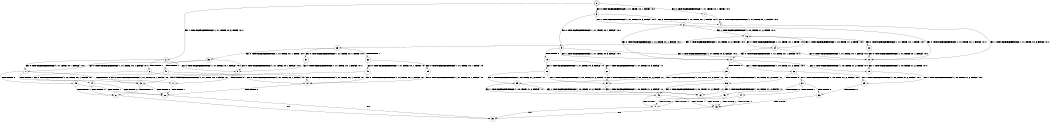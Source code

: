 digraph BCG {
size = "7, 10.5";
center = TRUE;
node [shape = circle];
0 [peripheries = 2];
0 -> 1 [label = "EX !0 !ATOMIC_EXCH_BRANCH (1, +1, TRUE, +0, 1, TRUE) !:0:1:"];
0 -> 2 [label = "EX !1 !ATOMIC_EXCH_BRANCH (1, +1, TRUE, +0, 3, TRUE) !:0:1:"];
0 -> 3 [label = "EX !0 !ATOMIC_EXCH_BRANCH (1, +1, TRUE, +0, 1, TRUE) !:0:1:"];
1 -> 4 [label = "EX !0 !ATOMIC_EXCH_BRANCH (1, +1, TRUE, +0, 1, FALSE) !:0:1:"];
2 -> 5 [label = "EX !0 !ATOMIC_EXCH_BRANCH (1, +1, TRUE, +0, 1, FALSE) !:0:1:"];
2 -> 6 [label = "TERMINATE !1"];
2 -> 7 [label = "EX !0 !ATOMIC_EXCH_BRANCH (1, +1, TRUE, +0, 1, FALSE) !:0:1:"];
3 -> 4 [label = "EX !0 !ATOMIC_EXCH_BRANCH (1, +1, TRUE, +0, 1, FALSE) !:0:1:"];
3 -> 8 [label = "EX !1 !ATOMIC_EXCH_BRANCH (1, +1, TRUE, +0, 3, FALSE) !:0:1:"];
3 -> 9 [label = "EX !0 !ATOMIC_EXCH_BRANCH (1, +1, TRUE, +0, 1, FALSE) !:0:1:"];
4 -> 10 [label = "EX !1 !ATOMIC_EXCH_BRANCH (1, +1, TRUE, +0, 3, FALSE) !:0:1:"];
5 -> 11 [label = "TERMINATE !0"];
6 -> 12 [label = "EX !0 !ATOMIC_EXCH_BRANCH (1, +1, TRUE, +0, 1, FALSE) !:0:"];
6 -> 13 [label = "EX !0 !ATOMIC_EXCH_BRANCH (1, +1, TRUE, +0, 1, FALSE) !:0:"];
7 -> 11 [label = "TERMINATE !0"];
7 -> 14 [label = "TERMINATE !1"];
7 -> 15 [label = "TERMINATE !0"];
8 -> 10 [label = "EX !0 !ATOMIC_EXCH_BRANCH (1, +1, TRUE, +0, 1, FALSE) !:0:1:"];
8 -> 16 [label = "EX !1 !ATOMIC_EXCH_BRANCH (1, +0, TRUE, +1, 2, TRUE) !:0:1:"];
8 -> 17 [label = "EX !0 !ATOMIC_EXCH_BRANCH (1, +1, TRUE, +0, 1, FALSE) !:0:1:"];
9 -> 10 [label = "EX !1 !ATOMIC_EXCH_BRANCH (1, +1, TRUE, +0, 3, FALSE) !:0:1:"];
9 -> 18 [label = "TERMINATE !0"];
9 -> 17 [label = "EX !1 !ATOMIC_EXCH_BRANCH (1, +1, TRUE, +0, 3, FALSE) !:0:1:"];
10 -> 19 [label = "EX !1 !ATOMIC_EXCH_BRANCH (1, +0, TRUE, +1, 2, TRUE) !:0:1:"];
11 -> 20 [label = "TERMINATE !1"];
12 -> 20 [label = "TERMINATE !0"];
13 -> 20 [label = "TERMINATE !0"];
13 -> 21 [label = "TERMINATE !0"];
14 -> 20 [label = "TERMINATE !0"];
14 -> 21 [label = "TERMINATE !0"];
15 -> 20 [label = "TERMINATE !1"];
15 -> 21 [label = "TERMINATE !1"];
16 -> 22 [label = "EX !0 !ATOMIC_EXCH_BRANCH (1, +1, TRUE, +0, 1, TRUE) !:0:1:"];
16 -> 23 [label = "EX !1 !ATOMIC_EXCH_BRANCH (1, +0, TRUE, +1, 2, FALSE) !:0:1:"];
16 -> 24 [label = "EX !0 !ATOMIC_EXCH_BRANCH (1, +1, TRUE, +0, 1, TRUE) !:0:1:"];
17 -> 19 [label = "EX !1 !ATOMIC_EXCH_BRANCH (1, +0, TRUE, +1, 2, TRUE) !:0:1:"];
17 -> 25 [label = "TERMINATE !0"];
17 -> 26 [label = "EX !1 !ATOMIC_EXCH_BRANCH (1, +0, TRUE, +1, 2, TRUE) !:0:1:"];
18 -> 27 [label = "EX !1 !ATOMIC_EXCH_BRANCH (1, +1, TRUE, +0, 3, FALSE) !:1:"];
18 -> 28 [label = "EX !1 !ATOMIC_EXCH_BRANCH (1, +1, TRUE, +0, 3, FALSE) !:1:"];
19 -> 29 [label = "EX !1 !ATOMIC_EXCH_BRANCH (1, +0, TRUE, +1, 2, FALSE) !:0:1:"];
20 -> 30 [label = "exit"];
21 -> 30 [label = "exit"];
22 -> 10 [label = "EX !0 !ATOMIC_EXCH_BRANCH (1, +1, TRUE, +0, 1, FALSE) !:0:1:"];
23 -> 31 [label = "EX !0 !ATOMIC_EXCH_BRANCH (1, +1, TRUE, +0, 1, TRUE) !:0:1:"];
23 -> 32 [label = "TERMINATE !1"];
23 -> 33 [label = "EX !0 !ATOMIC_EXCH_BRANCH (1, +1, TRUE, +0, 1, TRUE) !:0:1:"];
24 -> 10 [label = "EX !0 !ATOMIC_EXCH_BRANCH (1, +1, TRUE, +0, 1, FALSE) !:0:1:"];
24 -> 16 [label = "EX !1 !ATOMIC_EXCH_BRANCH (1, +0, TRUE, +1, 2, TRUE) !:0:1:"];
24 -> 17 [label = "EX !0 !ATOMIC_EXCH_BRANCH (1, +1, TRUE, +0, 1, FALSE) !:0:1:"];
25 -> 34 [label = "EX !1 !ATOMIC_EXCH_BRANCH (1, +0, TRUE, +1, 2, TRUE) !:1:"];
25 -> 35 [label = "EX !1 !ATOMIC_EXCH_BRANCH (1, +0, TRUE, +1, 2, TRUE) !:1:"];
26 -> 29 [label = "EX !1 !ATOMIC_EXCH_BRANCH (1, +0, TRUE, +1, 2, FALSE) !:0:1:"];
26 -> 36 [label = "TERMINATE !0"];
26 -> 37 [label = "EX !1 !ATOMIC_EXCH_BRANCH (1, +0, TRUE, +1, 2, FALSE) !:0:1:"];
27 -> 34 [label = "EX !1 !ATOMIC_EXCH_BRANCH (1, +0, TRUE, +1, 2, TRUE) !:1:"];
28 -> 34 [label = "EX !1 !ATOMIC_EXCH_BRANCH (1, +0, TRUE, +1, 2, TRUE) !:1:"];
28 -> 35 [label = "EX !1 !ATOMIC_EXCH_BRANCH (1, +0, TRUE, +1, 2, TRUE) !:1:"];
29 -> 38 [label = "TERMINATE !0"];
31 -> 5 [label = "EX !0 !ATOMIC_EXCH_BRANCH (1, +1, TRUE, +0, 1, FALSE) !:0:1:"];
32 -> 39 [label = "EX !0 !ATOMIC_EXCH_BRANCH (1, +1, TRUE, +0, 1, TRUE) !:0:"];
32 -> 40 [label = "EX !0 !ATOMIC_EXCH_BRANCH (1, +1, TRUE, +0, 1, TRUE) !:0:"];
33 -> 5 [label = "EX !0 !ATOMIC_EXCH_BRANCH (1, +1, TRUE, +0, 1, FALSE) !:0:1:"];
33 -> 41 [label = "TERMINATE !1"];
33 -> 7 [label = "EX !0 !ATOMIC_EXCH_BRANCH (1, +1, TRUE, +0, 1, FALSE) !:0:1:"];
34 -> 42 [label = "EX !1 !ATOMIC_EXCH_BRANCH (1, +0, TRUE, +1, 2, FALSE) !:1:"];
35 -> 42 [label = "EX !1 !ATOMIC_EXCH_BRANCH (1, +0, TRUE, +1, 2, FALSE) !:1:"];
35 -> 43 [label = "EX !1 !ATOMIC_EXCH_BRANCH (1, +0, TRUE, +1, 2, FALSE) !:1:"];
36 -> 42 [label = "EX !1 !ATOMIC_EXCH_BRANCH (1, +0, TRUE, +1, 2, FALSE) !:1:"];
36 -> 43 [label = "EX !1 !ATOMIC_EXCH_BRANCH (1, +0, TRUE, +1, 2, FALSE) !:1:"];
37 -> 38 [label = "TERMINATE !0"];
37 -> 44 [label = "TERMINATE !1"];
37 -> 45 [label = "TERMINATE !0"];
38 -> 46 [label = "TERMINATE !1"];
39 -> 12 [label = "EX !0 !ATOMIC_EXCH_BRANCH (1, +1, TRUE, +0, 1, FALSE) !:0:"];
40 -> 12 [label = "EX !0 !ATOMIC_EXCH_BRANCH (1, +1, TRUE, +0, 1, FALSE) !:0:"];
40 -> 13 [label = "EX !0 !ATOMIC_EXCH_BRANCH (1, +1, TRUE, +0, 1, FALSE) !:0:"];
41 -> 12 [label = "EX !0 !ATOMIC_EXCH_BRANCH (1, +1, TRUE, +0, 1, FALSE) !:0:"];
41 -> 13 [label = "EX !0 !ATOMIC_EXCH_BRANCH (1, +1, TRUE, +0, 1, FALSE) !:0:"];
42 -> 46 [label = "TERMINATE !1"];
43 -> 46 [label = "TERMINATE !1"];
43 -> 47 [label = "TERMINATE !1"];
44 -> 46 [label = "TERMINATE !0"];
44 -> 47 [label = "TERMINATE !0"];
45 -> 46 [label = "TERMINATE !1"];
45 -> 47 [label = "TERMINATE !1"];
46 -> 30 [label = "exit"];
47 -> 30 [label = "exit"];
}
